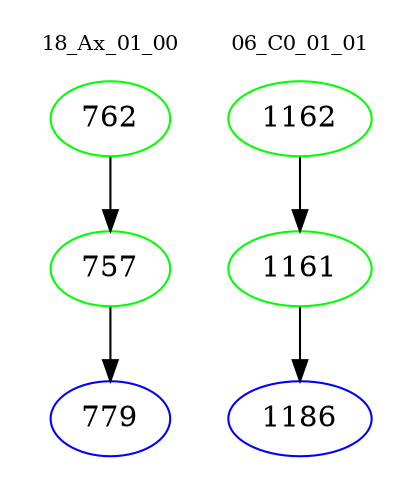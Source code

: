 digraph{
subgraph cluster_0 {
color = white
label = "18_Ax_01_00";
fontsize=10;
T0_762 [label="762", color="green"]
T0_762 -> T0_757 [color="black"]
T0_757 [label="757", color="green"]
T0_757 -> T0_779 [color="black"]
T0_779 [label="779", color="blue"]
}
subgraph cluster_1 {
color = white
label = "06_C0_01_01";
fontsize=10;
T1_1162 [label="1162", color="green"]
T1_1162 -> T1_1161 [color="black"]
T1_1161 [label="1161", color="green"]
T1_1161 -> T1_1186 [color="black"]
T1_1186 [label="1186", color="blue"]
}
}
